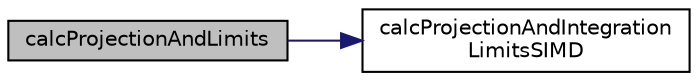 digraph "calcProjectionAndLimits"
{
 // LATEX_PDF_SIZE
  edge [fontname="Helvetica",fontsize="10",labelfontname="Helvetica",labelfontsize="10"];
  node [fontname="Helvetica",fontsize="10",shape=record];
  rankdir="LR";
  Node1 [label="calcProjectionAndLimits",height=0.2,width=0.4,color="black", fillcolor="grey75", style="filled", fontcolor="black",tooltip=" "];
  Node1 -> Node2 [color="midnightblue",fontsize="10",style="solid",fontname="Helvetica"];
  Node2 [label="calcProjectionAndIntegration\lLimitsSIMD",height=0.2,width=0.4,color="black", fillcolor="white", style="filled",URL="$d0/dd1/namespacesofus.html#a2e966f91f128af2707db2899785b33c0",tooltip=" "];
}
